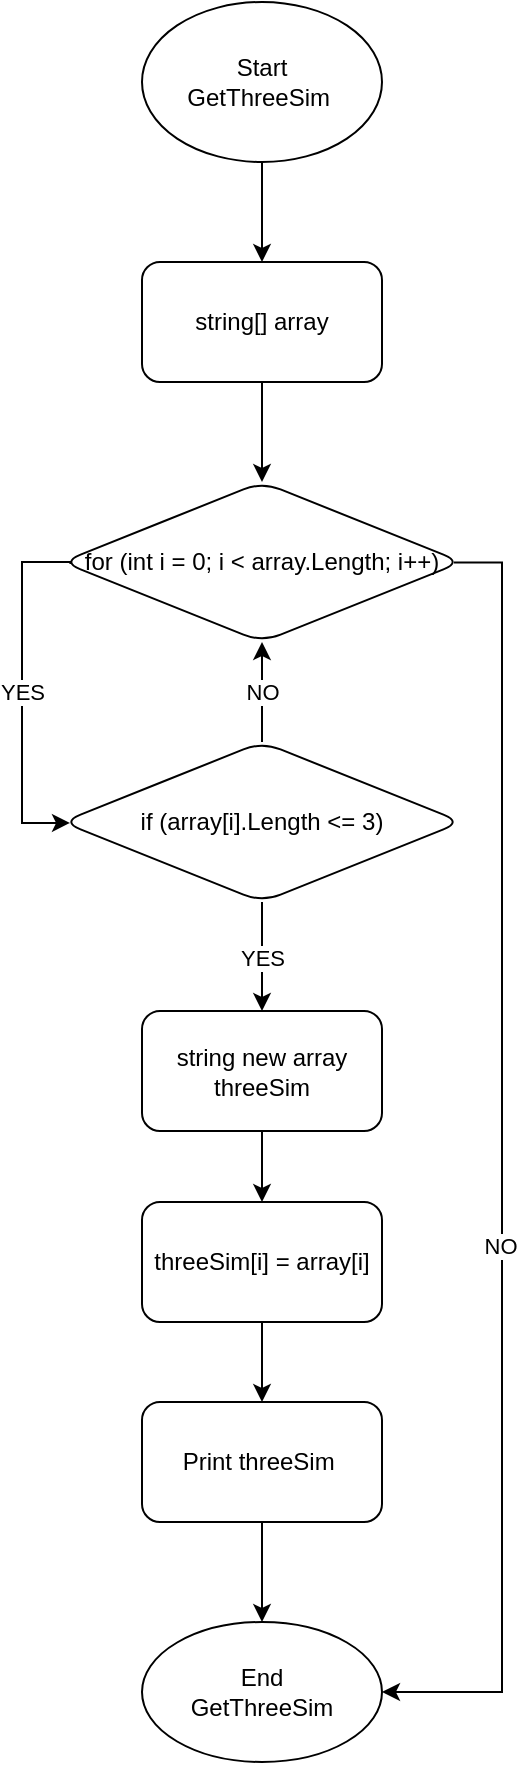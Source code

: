 <mxfile version="20.4.0" type="google"><diagram id="pLHBzzcSLNr2djOoBy15" name="Блок-схема GetThreeSim"><mxGraphModel dx="1007" dy="674" grid="1" gridSize="10" guides="1" tooltips="1" connect="1" arrows="1" fold="1" page="1" pageScale="1" pageWidth="827" pageHeight="1169" math="0" shadow="0"><root><mxCell id="0"/><mxCell id="1" parent="0"/><mxCell id="6W4WRzdW3DBAAhgfYM3u-7" value="YES" style="edgeStyle=orthogonalEdgeStyle;rounded=0;orthogonalLoop=1;jettySize=auto;html=1;entryX=0.02;entryY=0.506;entryDx=0;entryDy=0;exitX=0.021;exitY=0.513;exitDx=0;exitDy=0;exitPerimeter=0;entryPerimeter=0;" parent="1" source="6F3mwRsaX0tXj0_I7nLN-2" target="6W4WRzdW3DBAAhgfYM3u-5" edge="1"><mxGeometry relative="1" as="geometry"><Array as="points"><mxPoint x="274" y="300"/><mxPoint x="250" y="300"/><mxPoint x="250" y="431"/></Array></mxGeometry></mxCell><mxCell id="0WYX0Cdpc0iYEqamiTk2-2" value="" style="edgeStyle=orthogonalEdgeStyle;rounded=0;orthogonalLoop=1;jettySize=auto;html=1;" parent="1" source="TiRkCtp_UxVA81VFLMXp-1" target="0WYX0Cdpc0iYEqamiTk2-1" edge="1"><mxGeometry relative="1" as="geometry"/></mxCell><mxCell id="TiRkCtp_UxVA81VFLMXp-1" value="Start &lt;br&gt;GetThreeSim&amp;nbsp;" style="ellipse;whiteSpace=wrap;html=1;" parent="1" vertex="1"><mxGeometry x="310" y="20" width="120" height="80" as="geometry"/></mxCell><mxCell id="6F3mwRsaX0tXj0_I7nLN-3" value="" style="edgeStyle=orthogonalEdgeStyle;rounded=0;orthogonalLoop=1;jettySize=auto;html=1;" parent="1" source="0WYX0Cdpc0iYEqamiTk2-1" target="6F3mwRsaX0tXj0_I7nLN-2" edge="1"><mxGeometry relative="1" as="geometry"/></mxCell><mxCell id="0WYX0Cdpc0iYEqamiTk2-1" value="string[] array" style="rounded=1;whiteSpace=wrap;html=1;" parent="1" vertex="1"><mxGeometry x="310" y="150" width="120" height="60" as="geometry"/></mxCell><mxCell id="L0grl09pJa85ovX27fyg-8" style="edgeStyle=orthogonalEdgeStyle;rounded=0;orthogonalLoop=1;jettySize=auto;html=1;exitX=0.98;exitY=0.503;exitDx=0;exitDy=0;exitPerimeter=0;" parent="1" source="6F3mwRsaX0tXj0_I7nLN-2" edge="1"><mxGeometry relative="1" as="geometry"><mxPoint x="450" y="300" as="sourcePoint"/><mxPoint x="430" y="865" as="targetPoint"/><Array as="points"><mxPoint x="490" y="300"/><mxPoint x="490" y="865"/></Array></mxGeometry></mxCell><mxCell id="L0grl09pJa85ovX27fyg-9" value="NO" style="edgeLabel;html=1;align=center;verticalAlign=middle;resizable=0;points=[];" parent="L0grl09pJa85ovX27fyg-8" connectable="0" vertex="1"><mxGeometry x="0.128" y="-1" relative="1" as="geometry"><mxPoint as="offset"/></mxGeometry></mxCell><mxCell id="6F3mwRsaX0tXj0_I7nLN-2" value="for (int i = 0; i &amp;lt; array.Length; i++)" style="rhombus;whiteSpace=wrap;html=1;rounded=1;" parent="1" vertex="1"><mxGeometry x="270" y="260" width="200" height="80" as="geometry"/></mxCell><mxCell id="GliUjok96NdYjRG1_Pp9-1" value="NO" style="edgeStyle=orthogonalEdgeStyle;rounded=0;orthogonalLoop=1;jettySize=auto;html=1;entryX=0.5;entryY=1;entryDx=0;entryDy=0;" parent="1" source="6W4WRzdW3DBAAhgfYM3u-5" target="6F3mwRsaX0tXj0_I7nLN-2" edge="1"><mxGeometry relative="1" as="geometry"/></mxCell><mxCell id="g-7NDtrqa6FSXepu7b_s-3" value="YES" style="edgeStyle=orthogonalEdgeStyle;rounded=0;orthogonalLoop=1;jettySize=auto;html=1;" parent="1" source="6W4WRzdW3DBAAhgfYM3u-5" target="g-7NDtrqa6FSXepu7b_s-2" edge="1"><mxGeometry relative="1" as="geometry"/></mxCell><mxCell id="6W4WRzdW3DBAAhgfYM3u-5" value="if (array[i].Length &amp;lt;= 3)" style="rhombus;whiteSpace=wrap;html=1;rounded=1;" parent="1" vertex="1"><mxGeometry x="270" y="390" width="200" height="80" as="geometry"/></mxCell><mxCell id="L0grl09pJa85ovX27fyg-2" value="" style="edgeStyle=orthogonalEdgeStyle;rounded=0;orthogonalLoop=1;jettySize=auto;html=1;" parent="1" source="g-7NDtrqa6FSXepu7b_s-2" target="L0grl09pJa85ovX27fyg-1" edge="1"><mxGeometry relative="1" as="geometry"/></mxCell><mxCell id="g-7NDtrqa6FSXepu7b_s-2" value="string new array threeSim" style="whiteSpace=wrap;html=1;rounded=1;" parent="1" vertex="1"><mxGeometry x="310" y="524.5" width="120" height="60" as="geometry"/></mxCell><mxCell id="L0grl09pJa85ovX27fyg-4" value="" style="edgeStyle=orthogonalEdgeStyle;rounded=0;orthogonalLoop=1;jettySize=auto;html=1;" parent="1" source="L0grl09pJa85ovX27fyg-1" target="L0grl09pJa85ovX27fyg-3" edge="1"><mxGeometry relative="1" as="geometry"/></mxCell><mxCell id="L0grl09pJa85ovX27fyg-1" value="threeSim[i] = array[i]" style="whiteSpace=wrap;html=1;rounded=1;" parent="1" vertex="1"><mxGeometry x="310" y="620" width="120" height="60" as="geometry"/></mxCell><mxCell id="L0grl09pJa85ovX27fyg-6" value="" style="edgeStyle=orthogonalEdgeStyle;rounded=0;orthogonalLoop=1;jettySize=auto;html=1;" parent="1" source="L0grl09pJa85ovX27fyg-3" target="L0grl09pJa85ovX27fyg-5" edge="1"><mxGeometry relative="1" as="geometry"/></mxCell><mxCell id="L0grl09pJa85ovX27fyg-3" value="Print threeSim&amp;nbsp;" style="whiteSpace=wrap;html=1;rounded=1;" parent="1" vertex="1"><mxGeometry x="310" y="720" width="120" height="60" as="geometry"/></mxCell><mxCell id="L0grl09pJa85ovX27fyg-5" value="End&lt;br&gt;GetThreeSim" style="ellipse;whiteSpace=wrap;html=1;rounded=1;" parent="1" vertex="1"><mxGeometry x="310" y="830" width="120" height="70" as="geometry"/></mxCell></root></mxGraphModel></diagram></mxfile>